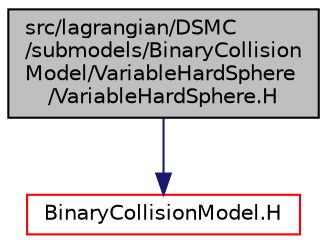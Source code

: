 digraph "src/lagrangian/DSMC/submodels/BinaryCollisionModel/VariableHardSphere/VariableHardSphere.H"
{
  bgcolor="transparent";
  edge [fontname="Helvetica",fontsize="10",labelfontname="Helvetica",labelfontsize="10"];
  node [fontname="Helvetica",fontsize="10",shape=record];
  Node1 [label="src/lagrangian/DSMC\l/submodels/BinaryCollision\lModel/VariableHardSphere\l/VariableHardSphere.H",height=0.2,width=0.4,color="black", fillcolor="grey75", style="filled", fontcolor="black"];
  Node1 -> Node2 [color="midnightblue",fontsize="10",style="solid",fontname="Helvetica"];
  Node2 [label="BinaryCollisionModel.H",height=0.2,width=0.4,color="red",URL="$a06417.html"];
}
